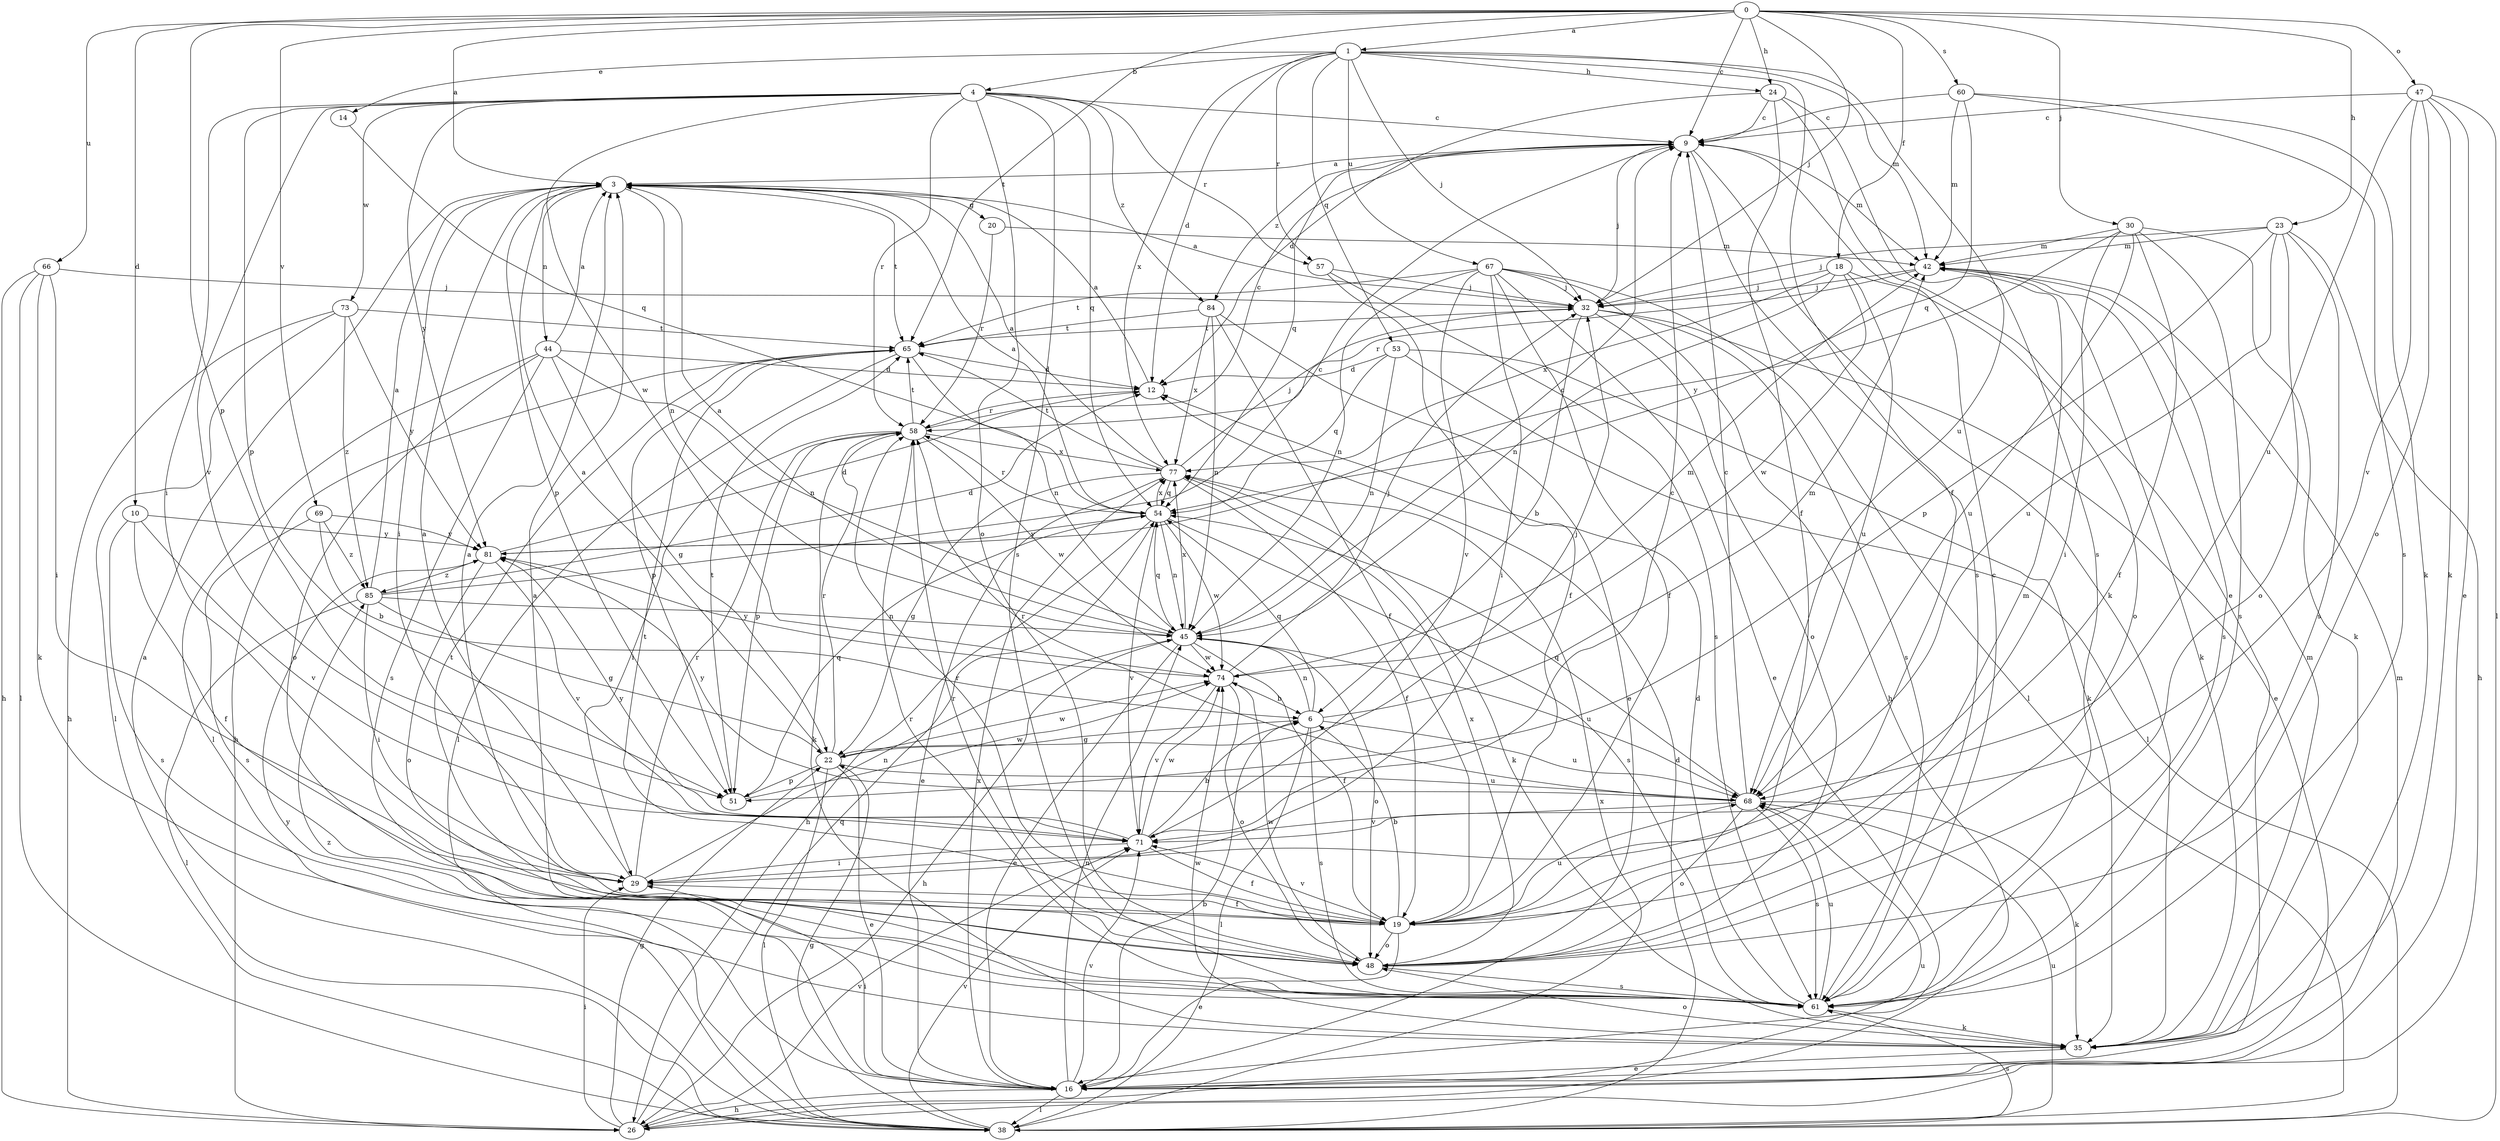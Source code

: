 strict digraph  {
0;
1;
3;
4;
6;
9;
10;
12;
14;
16;
18;
19;
20;
22;
23;
24;
26;
29;
30;
32;
35;
38;
42;
44;
45;
47;
48;
51;
53;
54;
57;
58;
60;
61;
65;
66;
67;
68;
69;
71;
73;
74;
77;
81;
84;
85;
0 -> 1  [label=a];
0 -> 3  [label=a];
0 -> 9  [label=c];
0 -> 10  [label=d];
0 -> 18  [label=f];
0 -> 23  [label=h];
0 -> 24  [label=h];
0 -> 30  [label=j];
0 -> 32  [label=j];
0 -> 47  [label=o];
0 -> 51  [label=p];
0 -> 60  [label=s];
0 -> 65  [label=t];
0 -> 66  [label=u];
0 -> 69  [label=v];
1 -> 4  [label=b];
1 -> 12  [label=d];
1 -> 14  [label=e];
1 -> 19  [label=f];
1 -> 24  [label=h];
1 -> 32  [label=j];
1 -> 42  [label=m];
1 -> 53  [label=q];
1 -> 57  [label=r];
1 -> 67  [label=u];
1 -> 68  [label=u];
1 -> 77  [label=x];
3 -> 20  [label=g];
3 -> 29  [label=i];
3 -> 44  [label=n];
3 -> 45  [label=n];
3 -> 51  [label=p];
3 -> 65  [label=t];
4 -> 9  [label=c];
4 -> 29  [label=i];
4 -> 48  [label=o];
4 -> 51  [label=p];
4 -> 54  [label=q];
4 -> 57  [label=r];
4 -> 58  [label=r];
4 -> 61  [label=s];
4 -> 71  [label=v];
4 -> 73  [label=w];
4 -> 74  [label=w];
4 -> 81  [label=y];
4 -> 84  [label=z];
6 -> 22  [label=g];
6 -> 38  [label=l];
6 -> 42  [label=m];
6 -> 45  [label=n];
6 -> 54  [label=q];
6 -> 61  [label=s];
6 -> 68  [label=u];
9 -> 3  [label=a];
9 -> 32  [label=j];
9 -> 35  [label=k];
9 -> 42  [label=m];
9 -> 54  [label=q];
9 -> 61  [label=s];
9 -> 84  [label=z];
10 -> 19  [label=f];
10 -> 61  [label=s];
10 -> 71  [label=v];
10 -> 81  [label=y];
12 -> 3  [label=a];
12 -> 58  [label=r];
14 -> 54  [label=q];
16 -> 6  [label=b];
16 -> 26  [label=h];
16 -> 29  [label=i];
16 -> 38  [label=l];
16 -> 42  [label=m];
16 -> 45  [label=n];
16 -> 71  [label=v];
16 -> 77  [label=x];
16 -> 81  [label=y];
16 -> 85  [label=z];
18 -> 32  [label=j];
18 -> 45  [label=n];
18 -> 48  [label=o];
18 -> 68  [label=u];
18 -> 74  [label=w];
18 -> 77  [label=x];
19 -> 3  [label=a];
19 -> 6  [label=b];
19 -> 16  [label=e];
19 -> 42  [label=m];
19 -> 48  [label=o];
19 -> 58  [label=r];
19 -> 65  [label=t];
19 -> 68  [label=u];
19 -> 71  [label=v];
20 -> 42  [label=m];
20 -> 58  [label=r];
22 -> 3  [label=a];
22 -> 16  [label=e];
22 -> 32  [label=j];
22 -> 38  [label=l];
22 -> 51  [label=p];
22 -> 58  [label=r];
22 -> 68  [label=u];
22 -> 74  [label=w];
23 -> 26  [label=h];
23 -> 32  [label=j];
23 -> 42  [label=m];
23 -> 48  [label=o];
23 -> 51  [label=p];
23 -> 61  [label=s];
23 -> 68  [label=u];
24 -> 9  [label=c];
24 -> 12  [label=d];
24 -> 16  [label=e];
24 -> 19  [label=f];
24 -> 61  [label=s];
26 -> 22  [label=g];
26 -> 29  [label=i];
26 -> 54  [label=q];
26 -> 68  [label=u];
26 -> 71  [label=v];
29 -> 3  [label=a];
29 -> 19  [label=f];
29 -> 45  [label=n];
29 -> 58  [label=r];
30 -> 19  [label=f];
30 -> 29  [label=i];
30 -> 35  [label=k];
30 -> 42  [label=m];
30 -> 61  [label=s];
30 -> 68  [label=u];
30 -> 81  [label=y];
32 -> 3  [label=a];
32 -> 6  [label=b];
32 -> 16  [label=e];
32 -> 48  [label=o];
32 -> 61  [label=s];
32 -> 65  [label=t];
35 -> 16  [label=e];
35 -> 42  [label=m];
35 -> 48  [label=o];
35 -> 74  [label=w];
38 -> 3  [label=a];
38 -> 12  [label=d];
38 -> 22  [label=g];
38 -> 61  [label=s];
38 -> 68  [label=u];
38 -> 71  [label=v];
38 -> 77  [label=x];
42 -> 32  [label=j];
42 -> 35  [label=k];
42 -> 58  [label=r];
42 -> 61  [label=s];
44 -> 3  [label=a];
44 -> 12  [label=d];
44 -> 22  [label=g];
44 -> 38  [label=l];
44 -> 45  [label=n];
44 -> 48  [label=o];
44 -> 61  [label=s];
45 -> 3  [label=a];
45 -> 9  [label=c];
45 -> 16  [label=e];
45 -> 19  [label=f];
45 -> 26  [label=h];
45 -> 48  [label=o];
45 -> 54  [label=q];
45 -> 68  [label=u];
45 -> 74  [label=w];
45 -> 77  [label=x];
47 -> 9  [label=c];
47 -> 16  [label=e];
47 -> 35  [label=k];
47 -> 38  [label=l];
47 -> 48  [label=o];
47 -> 68  [label=u];
47 -> 71  [label=v];
48 -> 58  [label=r];
48 -> 61  [label=s];
48 -> 65  [label=t];
48 -> 74  [label=w];
48 -> 77  [label=x];
51 -> 54  [label=q];
51 -> 65  [label=t];
51 -> 74  [label=w];
53 -> 12  [label=d];
53 -> 35  [label=k];
53 -> 38  [label=l];
53 -> 45  [label=n];
53 -> 54  [label=q];
54 -> 3  [label=a];
54 -> 26  [label=h];
54 -> 45  [label=n];
54 -> 58  [label=r];
54 -> 61  [label=s];
54 -> 71  [label=v];
54 -> 74  [label=w];
54 -> 77  [label=x];
54 -> 81  [label=y];
57 -> 19  [label=f];
57 -> 32  [label=j];
57 -> 61  [label=s];
58 -> 9  [label=c];
58 -> 29  [label=i];
58 -> 35  [label=k];
58 -> 51  [label=p];
58 -> 65  [label=t];
58 -> 74  [label=w];
58 -> 77  [label=x];
60 -> 9  [label=c];
60 -> 35  [label=k];
60 -> 42  [label=m];
60 -> 54  [label=q];
60 -> 61  [label=s];
61 -> 3  [label=a];
61 -> 9  [label=c];
61 -> 12  [label=d];
61 -> 35  [label=k];
61 -> 58  [label=r];
61 -> 68  [label=u];
65 -> 12  [label=d];
65 -> 26  [label=h];
65 -> 38  [label=l];
65 -> 45  [label=n];
65 -> 51  [label=p];
66 -> 26  [label=h];
66 -> 29  [label=i];
66 -> 32  [label=j];
66 -> 35  [label=k];
66 -> 38  [label=l];
67 -> 16  [label=e];
67 -> 19  [label=f];
67 -> 26  [label=h];
67 -> 29  [label=i];
67 -> 32  [label=j];
67 -> 38  [label=l];
67 -> 45  [label=n];
67 -> 65  [label=t];
67 -> 71  [label=v];
68 -> 9  [label=c];
68 -> 35  [label=k];
68 -> 48  [label=o];
68 -> 54  [label=q];
68 -> 58  [label=r];
68 -> 61  [label=s];
68 -> 71  [label=v];
68 -> 81  [label=y];
69 -> 6  [label=b];
69 -> 61  [label=s];
69 -> 81  [label=y];
69 -> 85  [label=z];
71 -> 6  [label=b];
71 -> 9  [label=c];
71 -> 19  [label=f];
71 -> 29  [label=i];
71 -> 74  [label=w];
71 -> 81  [label=y];
73 -> 26  [label=h];
73 -> 38  [label=l];
73 -> 65  [label=t];
73 -> 81  [label=y];
73 -> 85  [label=z];
74 -> 6  [label=b];
74 -> 32  [label=j];
74 -> 42  [label=m];
74 -> 48  [label=o];
74 -> 71  [label=v];
74 -> 81  [label=y];
77 -> 3  [label=a];
77 -> 16  [label=e];
77 -> 19  [label=f];
77 -> 22  [label=g];
77 -> 32  [label=j];
77 -> 35  [label=k];
77 -> 54  [label=q];
77 -> 65  [label=t];
81 -> 12  [label=d];
81 -> 48  [label=o];
81 -> 71  [label=v];
81 -> 85  [label=z];
84 -> 16  [label=e];
84 -> 19  [label=f];
84 -> 45  [label=n];
84 -> 65  [label=t];
84 -> 77  [label=x];
85 -> 3  [label=a];
85 -> 9  [label=c];
85 -> 12  [label=d];
85 -> 22  [label=g];
85 -> 29  [label=i];
85 -> 38  [label=l];
85 -> 45  [label=n];
}
